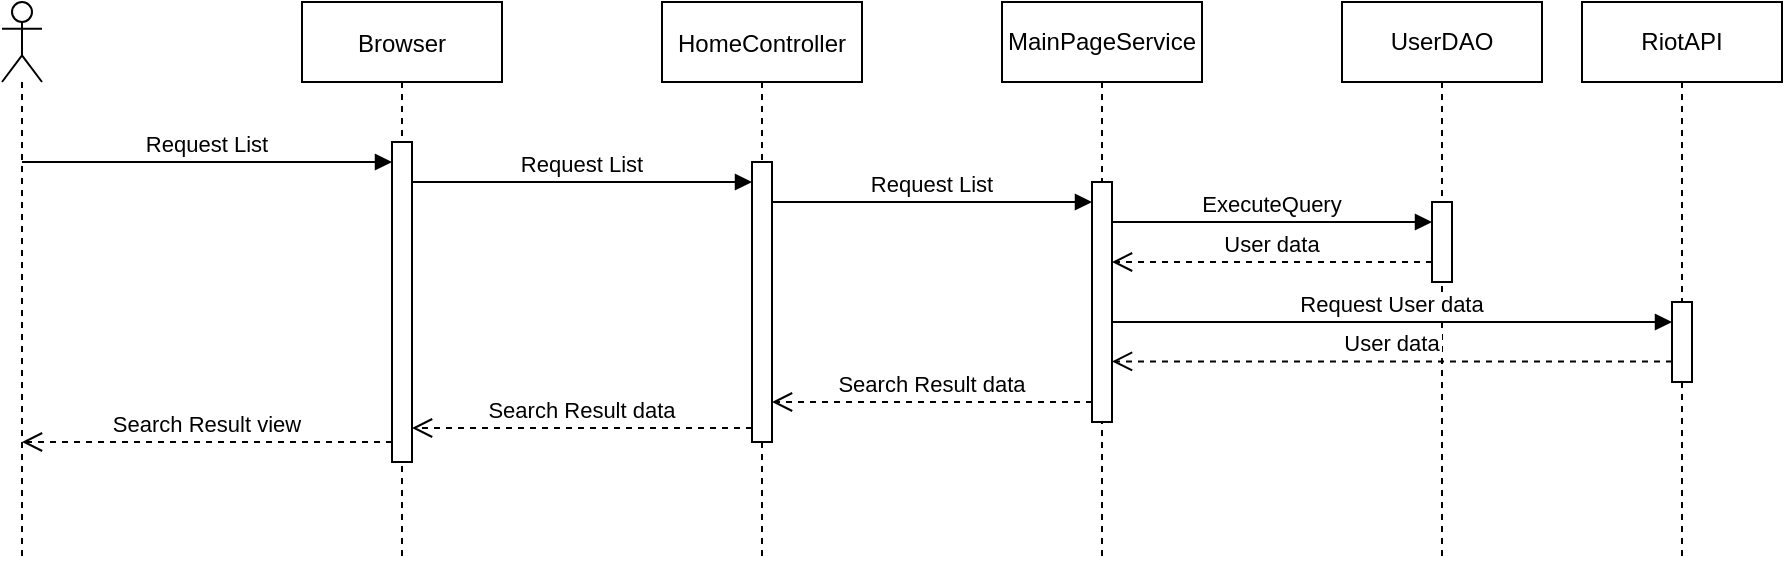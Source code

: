 <mxfile version="14.8.6" type="device"><diagram id="kgpKYQtTHZ0yAKxKKP6v" name="Page-1"><mxGraphModel dx="1831" dy="514" grid="1" gridSize="10" guides="1" tooltips="1" connect="1" arrows="1" fold="1" page="1" pageScale="1" pageWidth="850" pageHeight="1100" math="0" shadow="0"><root><mxCell id="0"/><mxCell id="1" parent="0"/><mxCell id="3nuBFxr9cyL0pnOWT2aG-1" value="Browser" style="shape=umlLifeline;perimeter=lifelinePerimeter;container=1;collapsible=0;recursiveResize=0;rounded=0;shadow=0;strokeWidth=1;" parent="1" vertex="1"><mxGeometry x="120" y="80" width="100" height="280" as="geometry"/></mxCell><mxCell id="3nuBFxr9cyL0pnOWT2aG-2" value="" style="points=[];perimeter=orthogonalPerimeter;rounded=0;shadow=0;strokeWidth=1;" parent="3nuBFxr9cyL0pnOWT2aG-1" vertex="1"><mxGeometry x="45" y="70" width="10" height="160" as="geometry"/></mxCell><mxCell id="3nuBFxr9cyL0pnOWT2aG-5" value="HomeController" style="shape=umlLifeline;perimeter=lifelinePerimeter;container=1;collapsible=0;recursiveResize=0;rounded=0;shadow=0;strokeWidth=1;" parent="1" vertex="1"><mxGeometry x="300" y="80" width="100" height="280" as="geometry"/></mxCell><mxCell id="3nuBFxr9cyL0pnOWT2aG-6" value="" style="points=[];perimeter=orthogonalPerimeter;rounded=0;shadow=0;strokeWidth=1;" parent="3nuBFxr9cyL0pnOWT2aG-5" vertex="1"><mxGeometry x="45" y="80" width="10" height="140" as="geometry"/></mxCell><mxCell id="3nuBFxr9cyL0pnOWT2aG-7" value="Search Result data" style="verticalAlign=bottom;endArrow=open;dashed=1;endSize=8;exitX=0;exitY=0.95;shadow=0;strokeWidth=1;" parent="1" source="3nuBFxr9cyL0pnOWT2aG-6" target="3nuBFxr9cyL0pnOWT2aG-2" edge="1"><mxGeometry relative="1" as="geometry"><mxPoint x="275" y="236" as="targetPoint"/></mxGeometry></mxCell><mxCell id="gQ9YKVvbcrQkIPVG7YQf-2" value="" style="shape=umlLifeline;participant=umlActor;perimeter=lifelinePerimeter;whiteSpace=wrap;html=1;container=1;collapsible=0;recursiveResize=0;verticalAlign=top;spacingTop=36;outlineConnect=0;" vertex="1" parent="1"><mxGeometry x="-30" y="80" width="20" height="280" as="geometry"/></mxCell><mxCell id="gQ9YKVvbcrQkIPVG7YQf-3" value="Request List" style="verticalAlign=bottom;endArrow=block;shadow=0;strokeWidth=1;" edge="1" parent="1" source="gQ9YKVvbcrQkIPVG7YQf-2" target="3nuBFxr9cyL0pnOWT2aG-2"><mxGeometry relative="1" as="geometry"><mxPoint x="-10" y="160.0" as="sourcePoint"/><mxPoint x="160" y="160.0" as="targetPoint"/><Array as="points"><mxPoint x="140" y="160"/></Array></mxGeometry></mxCell><mxCell id="gQ9YKVvbcrQkIPVG7YQf-4" value="Request List" style="verticalAlign=bottom;endArrow=block;shadow=0;strokeWidth=1;" edge="1" parent="1" source="3nuBFxr9cyL0pnOWT2aG-2" target="3nuBFxr9cyL0pnOWT2aG-6"><mxGeometry relative="1" as="geometry"><mxPoint x="200" y="170" as="sourcePoint"/><mxPoint x="305.19" y="170" as="targetPoint"/><Array as="points"><mxPoint x="280.19" y="170"/></Array></mxGeometry></mxCell><mxCell id="gQ9YKVvbcrQkIPVG7YQf-5" value="MainPageService" style="shape=umlLifeline;perimeter=lifelinePerimeter;whiteSpace=wrap;html=1;container=1;collapsible=0;recursiveResize=0;outlineConnect=0;" vertex="1" parent="1"><mxGeometry x="470" y="80" width="100" height="280" as="geometry"/></mxCell><mxCell id="gQ9YKVvbcrQkIPVG7YQf-6" value="" style="html=1;points=[];perimeter=orthogonalPerimeter;" vertex="1" parent="gQ9YKVvbcrQkIPVG7YQf-5"><mxGeometry x="45" y="90" width="10" height="120" as="geometry"/></mxCell><mxCell id="gQ9YKVvbcrQkIPVG7YQf-7" value="Request List" style="verticalAlign=bottom;endArrow=block;shadow=0;strokeWidth=1;" edge="1" parent="1" source="3nuBFxr9cyL0pnOWT2aG-6" target="gQ9YKVvbcrQkIPVG7YQf-6"><mxGeometry relative="1" as="geometry"><mxPoint x="388" y="180" as="sourcePoint"/><mxPoint x="463" y="180" as="targetPoint"/><Array as="points"><mxPoint x="438" y="180"/></Array></mxGeometry></mxCell><mxCell id="gQ9YKVvbcrQkIPVG7YQf-8" value="UserDAO" style="shape=umlLifeline;perimeter=lifelinePerimeter;whiteSpace=wrap;html=1;container=1;collapsible=0;recursiveResize=0;outlineConnect=0;" vertex="1" parent="1"><mxGeometry x="640" y="80" width="100" height="280" as="geometry"/></mxCell><mxCell id="gQ9YKVvbcrQkIPVG7YQf-9" value="" style="html=1;points=[];perimeter=orthogonalPerimeter;" vertex="1" parent="gQ9YKVvbcrQkIPVG7YQf-8"><mxGeometry x="45" y="100" width="10" height="40" as="geometry"/></mxCell><mxCell id="gQ9YKVvbcrQkIPVG7YQf-10" value="ExecuteQuery" style="verticalAlign=bottom;endArrow=block;shadow=0;strokeWidth=1;" edge="1" parent="1" source="gQ9YKVvbcrQkIPVG7YQf-6" target="gQ9YKVvbcrQkIPVG7YQf-9"><mxGeometry relative="1" as="geometry"><mxPoint x="540" y="190" as="sourcePoint"/><mxPoint x="680" y="190" as="targetPoint"/><Array as="points"><mxPoint x="563" y="190"/></Array></mxGeometry></mxCell><mxCell id="gQ9YKVvbcrQkIPVG7YQf-11" value="User data" style="verticalAlign=bottom;endArrow=open;dashed=1;endSize=8;shadow=0;strokeWidth=1;" edge="1" parent="1" source="gQ9YKVvbcrQkIPVG7YQf-9" target="gQ9YKVvbcrQkIPVG7YQf-6"><mxGeometry relative="1" as="geometry"><mxPoint x="530" y="210.0" as="targetPoint"/><mxPoint x="670" y="205" as="sourcePoint"/><Array as="points"><mxPoint x="650" y="210"/></Array></mxGeometry></mxCell><mxCell id="gQ9YKVvbcrQkIPVG7YQf-12" value="RiotAPI" style="shape=umlLifeline;perimeter=lifelinePerimeter;whiteSpace=wrap;html=1;container=1;collapsible=0;recursiveResize=0;outlineConnect=0;" vertex="1" parent="1"><mxGeometry x="760" y="80" width="100" height="280" as="geometry"/></mxCell><mxCell id="gQ9YKVvbcrQkIPVG7YQf-13" value="" style="html=1;points=[];perimeter=orthogonalPerimeter;" vertex="1" parent="gQ9YKVvbcrQkIPVG7YQf-12"><mxGeometry x="45" y="150" width="10" height="40" as="geometry"/></mxCell><mxCell id="gQ9YKVvbcrQkIPVG7YQf-14" value="Request User data" style="verticalAlign=bottom;endArrow=block;shadow=0;strokeWidth=1;" edge="1" parent="1" source="gQ9YKVvbcrQkIPVG7YQf-6" target="gQ9YKVvbcrQkIPVG7YQf-13"><mxGeometry relative="1" as="geometry"><mxPoint x="530" y="240" as="sourcePoint"/><mxPoint x="690" y="240" as="targetPoint"/><Array as="points"><mxPoint x="568" y="240"/></Array></mxGeometry></mxCell><mxCell id="gQ9YKVvbcrQkIPVG7YQf-15" value="User data" style="verticalAlign=bottom;endArrow=open;dashed=1;endSize=8;shadow=0;strokeWidth=1;" edge="1" parent="1" source="gQ9YKVvbcrQkIPVG7YQf-13" target="gQ9YKVvbcrQkIPVG7YQf-6"><mxGeometry relative="1" as="geometry"><mxPoint x="560" y="259" as="targetPoint"/><mxPoint x="750" y="259" as="sourcePoint"/><Array as="points"><mxPoint x="695" y="259.71"/></Array></mxGeometry></mxCell><mxCell id="gQ9YKVvbcrQkIPVG7YQf-16" value="Search Result data" style="verticalAlign=bottom;endArrow=open;dashed=1;endSize=8;shadow=0;strokeWidth=1;" edge="1" parent="1" source="gQ9YKVvbcrQkIPVG7YQf-6" target="3nuBFxr9cyL0pnOWT2aG-6"><mxGeometry relative="1" as="geometry"><mxPoint x="380" y="280" as="targetPoint"/><mxPoint x="500" y="280.0" as="sourcePoint"/><Array as="points"><mxPoint x="450" y="280"/></Array></mxGeometry></mxCell><mxCell id="gQ9YKVvbcrQkIPVG7YQf-17" value="Search Result view" style="verticalAlign=bottom;endArrow=open;dashed=1;endSize=8;shadow=0;strokeWidth=1;" edge="1" parent="1" source="3nuBFxr9cyL0pnOWT2aG-2" target="gQ9YKVvbcrQkIPVG7YQf-2"><mxGeometry relative="1" as="geometry"><mxPoint y="300" as="targetPoint"/><mxPoint x="160" y="299" as="sourcePoint"/><Array as="points"><mxPoint x="95" y="300"/></Array></mxGeometry></mxCell></root></mxGraphModel></diagram></mxfile>